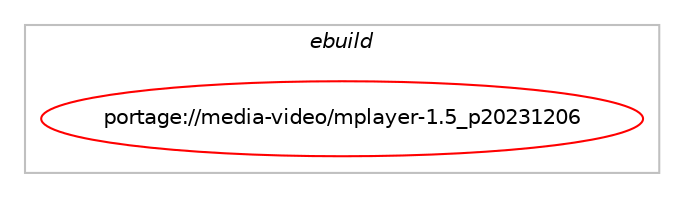 digraph prolog {

# *************
# Graph options
# *************

newrank=true;
concentrate=true;
compound=true;
graph [rankdir=LR,fontname=Helvetica,fontsize=10,ranksep=1.5];#, ranksep=2.5, nodesep=0.2];
edge  [arrowhead=vee];
node  [fontname=Helvetica,fontsize=10];

# **********
# The ebuild
# **********

subgraph cluster_leftcol {
color=gray;
label=<<i>ebuild</i>>;
id [label="portage://media-video/mplayer-1.5_p20231206", color=red, width=4, href="../media-video/mplayer-1.5_p20231206.svg"];
}

# ****************
# The dependencies
# ****************

subgraph cluster_midcol {
color=gray;
label=<<i>dependencies</i>>;
subgraph cluster_compile {
fillcolor="#eeeeee";
style=filled;
label=<<i>compile</i>>;
# *** BEGIN UNKNOWN DEPENDENCY TYPE (TODO) ***
# id -> equal(use_conditional_group(positive,X,portage://media-video/mplayer-1.5_p20231206,[package_dependency(portage://media-video/mplayer-1.5_p20231206,install,no,x11-base,xorg-proto,none,[,,],[],[])]))
# *** END UNKNOWN DEPENDENCY TYPE (TODO) ***

# *** BEGIN UNKNOWN DEPENDENCY TYPE (TODO) ***
# id -> equal(use_conditional_group(positive,X,portage://media-video/mplayer-1.5_p20231206,[package_dependency(portage://media-video/mplayer-1.5_p20231206,install,no,x11-libs,libXext,none,[,,],[],[]),package_dependency(portage://media-video/mplayer-1.5_p20231206,install,no,x11-libs,libXxf86vm,none,[,,],[],[])]))
# *** END UNKNOWN DEPENDENCY TYPE (TODO) ***

# *** BEGIN UNKNOWN DEPENDENCY TYPE (TODO) ***
# id -> equal(use_conditional_group(positive,a52,portage://media-video/mplayer-1.5_p20231206,[package_dependency(portage://media-video/mplayer-1.5_p20231206,install,no,media-libs,a52dec,none,[,,],[],[])]))
# *** END UNKNOWN DEPENDENCY TYPE (TODO) ***

# *** BEGIN UNKNOWN DEPENDENCY TYPE (TODO) ***
# id -> equal(use_conditional_group(positive,aalib,portage://media-video/mplayer-1.5_p20231206,[package_dependency(portage://media-video/mplayer-1.5_p20231206,install,no,media-libs,aalib,none,[,,],[],[])]))
# *** END UNKNOWN DEPENDENCY TYPE (TODO) ***

# *** BEGIN UNKNOWN DEPENDENCY TYPE (TODO) ***
# id -> equal(use_conditional_group(positive,alsa,portage://media-video/mplayer-1.5_p20231206,[package_dependency(portage://media-video/mplayer-1.5_p20231206,install,no,media-libs,alsa-lib,none,[,,],[],[])]))
# *** END UNKNOWN DEPENDENCY TYPE (TODO) ***

# *** BEGIN UNKNOWN DEPENDENCY TYPE (TODO) ***
# id -> equal(use_conditional_group(positive,bidi,portage://media-video/mplayer-1.5_p20231206,[package_dependency(portage://media-video/mplayer-1.5_p20231206,install,no,dev-libs,fribidi,none,[,,],[],[])]))
# *** END UNKNOWN DEPENDENCY TYPE (TODO) ***

# *** BEGIN UNKNOWN DEPENDENCY TYPE (TODO) ***
# id -> equal(use_conditional_group(positive,bluray,portage://media-video/mplayer-1.5_p20231206,[package_dependency(portage://media-video/mplayer-1.5_p20231206,install,no,media-libs,libbluray,greaterequal,[0.2.1,,,0.2.1],any_same_slot,[])]))
# *** END UNKNOWN DEPENDENCY TYPE (TODO) ***

# *** BEGIN UNKNOWN DEPENDENCY TYPE (TODO) ***
# id -> equal(use_conditional_group(positive,bs2b,portage://media-video/mplayer-1.5_p20231206,[package_dependency(portage://media-video/mplayer-1.5_p20231206,install,no,media-libs,libbs2b,none,[,,],[],[])]))
# *** END UNKNOWN DEPENDENCY TYPE (TODO) ***

# *** BEGIN UNKNOWN DEPENDENCY TYPE (TODO) ***
# id -> equal(use_conditional_group(positive,cdio,portage://media-video/mplayer-1.5_p20231206,[package_dependency(portage://media-video/mplayer-1.5_p20231206,install,no,dev-libs,libcdio,none,[,,],any_same_slot,[]),package_dependency(portage://media-video/mplayer-1.5_p20231206,install,no,dev-libs,libcdio-paranoia,none,[,,],[],[])]))
# *** END UNKNOWN DEPENDENCY TYPE (TODO) ***

# *** BEGIN UNKNOWN DEPENDENCY TYPE (TODO) ***
# id -> equal(use_conditional_group(positive,cdparanoia,portage://media-video/mplayer-1.5_p20231206,[use_conditional_group(negative,cdio,portage://media-video/mplayer-1.5_p20231206,[package_dependency(portage://media-video/mplayer-1.5_p20231206,install,no,media-sound,cdparanoia,none,[,,],[],[])])]))
# *** END UNKNOWN DEPENDENCY TYPE (TODO) ***

# *** BEGIN UNKNOWN DEPENDENCY TYPE (TODO) ***
# id -> equal(use_conditional_group(positive,dga,portage://media-video/mplayer-1.5_p20231206,[package_dependency(portage://media-video/mplayer-1.5_p20231206,install,no,x11-base,xorg-proto,none,[,,],[],[])]))
# *** END UNKNOWN DEPENDENCY TYPE (TODO) ***

# *** BEGIN UNKNOWN DEPENDENCY TYPE (TODO) ***
# id -> equal(use_conditional_group(positive,dga,portage://media-video/mplayer-1.5_p20231206,[package_dependency(portage://media-video/mplayer-1.5_p20231206,install,no,x11-libs,libXxf86dga,none,[,,],[],[])]))
# *** END UNKNOWN DEPENDENCY TYPE (TODO) ***

# *** BEGIN UNKNOWN DEPENDENCY TYPE (TODO) ***
# id -> equal(use_conditional_group(positive,dts,portage://media-video/mplayer-1.5_p20231206,[package_dependency(portage://media-video/mplayer-1.5_p20231206,install,no,media-libs,libdca,none,[,,],[],[])]))
# *** END UNKNOWN DEPENDENCY TYPE (TODO) ***

# *** BEGIN UNKNOWN DEPENDENCY TYPE (TODO) ***
# id -> equal(use_conditional_group(positive,dv,portage://media-video/mplayer-1.5_p20231206,[package_dependency(portage://media-video/mplayer-1.5_p20231206,install,no,media-libs,libdv,none,[,,],[],[])]))
# *** END UNKNOWN DEPENDENCY TYPE (TODO) ***

# *** BEGIN UNKNOWN DEPENDENCY TYPE (TODO) ***
# id -> equal(use_conditional_group(positive,dvb,portage://media-video/mplayer-1.5_p20231206,[package_dependency(portage://media-video/mplayer-1.5_p20231206,install,no,sys-kernel,linux-headers,none,[,,],[],[])]))
# *** END UNKNOWN DEPENDENCY TYPE (TODO) ***

# *** BEGIN UNKNOWN DEPENDENCY TYPE (TODO) ***
# id -> equal(use_conditional_group(positive,dvd,portage://media-video/mplayer-1.5_p20231206,[package_dependency(portage://media-video/mplayer-1.5_p20231206,install,no,media-libs,libdvdread,greaterequal,[4.1.3,,,4.1.3],any_same_slot,[])]))
# *** END UNKNOWN DEPENDENCY TYPE (TODO) ***

# *** BEGIN UNKNOWN DEPENDENCY TYPE (TODO) ***
# id -> equal(use_conditional_group(positive,dvdnav,portage://media-video/mplayer-1.5_p20231206,[package_dependency(portage://media-video/mplayer-1.5_p20231206,install,no,media-libs,libdvdnav,greaterequal,[4.1.3,,,4.1.3],any_same_slot,[])]))
# *** END UNKNOWN DEPENDENCY TYPE (TODO) ***

# *** BEGIN UNKNOWN DEPENDENCY TYPE (TODO) ***
# id -> equal(use_conditional_group(positive,enca,portage://media-video/mplayer-1.5_p20231206,[package_dependency(portage://media-video/mplayer-1.5_p20231206,install,no,app-i18n,enca,none,[,,],[],[])]))
# *** END UNKNOWN DEPENDENCY TYPE (TODO) ***

# *** BEGIN UNKNOWN DEPENDENCY TYPE (TODO) ***
# id -> equal(use_conditional_group(positive,encode,portage://media-video/mplayer-1.5_p20231206,[use_conditional_group(negative,twolame,portage://media-video/mplayer-1.5_p20231206,[use_conditional_group(positive,toolame,portage://media-video/mplayer-1.5_p20231206,[package_dependency(portage://media-video/mplayer-1.5_p20231206,install,no,media-sound,toolame,none,[,,],[],[])])]),use_conditional_group(positive,twolame,portage://media-video/mplayer-1.5_p20231206,[package_dependency(portage://media-video/mplayer-1.5_p20231206,install,no,media-sound,twolame,none,[,,],[],[])]),use_conditional_group(positive,faac,portage://media-video/mplayer-1.5_p20231206,[package_dependency(portage://media-video/mplayer-1.5_p20231206,install,no,media-libs,faac,none,[,,],[],[])]),use_conditional_group(positive,mp3,portage://media-video/mplayer-1.5_p20231206,[package_dependency(portage://media-video/mplayer-1.5_p20231206,install,no,media-sound,lame,none,[,,],[],[])]),use_conditional_group(positive,x264,portage://media-video/mplayer-1.5_p20231206,[package_dependency(portage://media-video/mplayer-1.5_p20231206,install,no,media-libs,x264,greaterequal,[0.0.20100423,,,0.0.20100423],any_same_slot,[])]),use_conditional_group(positive,xvid,portage://media-video/mplayer-1.5_p20231206,[package_dependency(portage://media-video/mplayer-1.5_p20231206,install,no,media-libs,xvid,none,[,,],[],[])])]))
# *** END UNKNOWN DEPENDENCY TYPE (TODO) ***

# *** BEGIN UNKNOWN DEPENDENCY TYPE (TODO) ***
# id -> equal(use_conditional_group(positive,faad,portage://media-video/mplayer-1.5_p20231206,[package_dependency(portage://media-video/mplayer-1.5_p20231206,install,no,media-libs,faad2,none,[,,],[],[])]))
# *** END UNKNOWN DEPENDENCY TYPE (TODO) ***

# *** BEGIN UNKNOWN DEPENDENCY TYPE (TODO) ***
# id -> equal(use_conditional_group(positive,ggi,portage://media-video/mplayer-1.5_p20231206,[package_dependency(portage://media-video/mplayer-1.5_p20231206,install,no,media-libs,libggi,none,[,,],[],[]),package_dependency(portage://media-video/mplayer-1.5_p20231206,install,no,media-libs,libggiwmh,none,[,,],[],[])]))
# *** END UNKNOWN DEPENDENCY TYPE (TODO) ***

# *** BEGIN UNKNOWN DEPENDENCY TYPE (TODO) ***
# id -> equal(use_conditional_group(positive,gsm,portage://media-video/mplayer-1.5_p20231206,[package_dependency(portage://media-video/mplayer-1.5_p20231206,install,no,media-sound,gsm,none,[,,],[],[])]))
# *** END UNKNOWN DEPENDENCY TYPE (TODO) ***

# *** BEGIN UNKNOWN DEPENDENCY TYPE (TODO) ***
# id -> equal(use_conditional_group(positive,iconv,portage://media-video/mplayer-1.5_p20231206,[package_dependency(portage://media-video/mplayer-1.5_p20231206,install,no,virtual,libiconv,none,[,,],[],[])]))
# *** END UNKNOWN DEPENDENCY TYPE (TODO) ***

# *** BEGIN UNKNOWN DEPENDENCY TYPE (TODO) ***
# id -> equal(use_conditional_group(positive,jack,portage://media-video/mplayer-1.5_p20231206,[package_dependency(portage://media-video/mplayer-1.5_p20231206,install,no,virtual,jack,none,[,,],[],[])]))
# *** END UNKNOWN DEPENDENCY TYPE (TODO) ***

# *** BEGIN UNKNOWN DEPENDENCY TYPE (TODO) ***
# id -> equal(use_conditional_group(positive,jpeg,portage://media-video/mplayer-1.5_p20231206,[package_dependency(portage://media-video/mplayer-1.5_p20231206,install,no,media-libs,libjpeg-turbo,none,[,,],any_same_slot,[])]))
# *** END UNKNOWN DEPENDENCY TYPE (TODO) ***

# *** BEGIN UNKNOWN DEPENDENCY TYPE (TODO) ***
# id -> equal(use_conditional_group(positive,ladspa,portage://media-video/mplayer-1.5_p20231206,[package_dependency(portage://media-video/mplayer-1.5_p20231206,install,no,media-libs,ladspa-sdk,none,[,,],[],[])]))
# *** END UNKNOWN DEPENDENCY TYPE (TODO) ***

# *** BEGIN UNKNOWN DEPENDENCY TYPE (TODO) ***
# id -> equal(use_conditional_group(positive,libass,portage://media-video/mplayer-1.5_p20231206,[package_dependency(portage://media-video/mplayer-1.5_p20231206,install,no,media-libs,libass,greaterequal,[0.9.10,,,0.9.10],any_same_slot,[])]))
# *** END UNKNOWN DEPENDENCY TYPE (TODO) ***

# *** BEGIN UNKNOWN DEPENDENCY TYPE (TODO) ***
# id -> equal(use_conditional_group(positive,libcaca,portage://media-video/mplayer-1.5_p20231206,[package_dependency(portage://media-video/mplayer-1.5_p20231206,install,no,media-libs,libcaca,none,[,,],[],[])]))
# *** END UNKNOWN DEPENDENCY TYPE (TODO) ***

# *** BEGIN UNKNOWN DEPENDENCY TYPE (TODO) ***
# id -> equal(use_conditional_group(positive,libmpeg2,portage://media-video/mplayer-1.5_p20231206,[package_dependency(portage://media-video/mplayer-1.5_p20231206,install,no,media-libs,libmpeg2,none,[,,],[],[])]))
# *** END UNKNOWN DEPENDENCY TYPE (TODO) ***

# *** BEGIN UNKNOWN DEPENDENCY TYPE (TODO) ***
# id -> equal(use_conditional_group(positive,lirc,portage://media-video/mplayer-1.5_p20231206,[package_dependency(portage://media-video/mplayer-1.5_p20231206,install,no,app-misc,lirc,none,[,,],[],[])]))
# *** END UNKNOWN DEPENDENCY TYPE (TODO) ***

# *** BEGIN UNKNOWN DEPENDENCY TYPE (TODO) ***
# id -> equal(use_conditional_group(positive,live,portage://media-video/mplayer-1.5_p20231206,[package_dependency(portage://media-video/mplayer-1.5_p20231206,install,no,media-plugins,live,none,[,,],[],[])]))
# *** END UNKNOWN DEPENDENCY TYPE (TODO) ***

# *** BEGIN UNKNOWN DEPENDENCY TYPE (TODO) ***
# id -> equal(use_conditional_group(positive,lzo,portage://media-video/mplayer-1.5_p20231206,[package_dependency(portage://media-video/mplayer-1.5_p20231206,install,no,dev-libs,lzo,greaterequal,[2,,,2],[],[])]))
# *** END UNKNOWN DEPENDENCY TYPE (TODO) ***

# *** BEGIN UNKNOWN DEPENDENCY TYPE (TODO) ***
# id -> equal(use_conditional_group(positive,mad,portage://media-video/mplayer-1.5_p20231206,[package_dependency(portage://media-video/mplayer-1.5_p20231206,install,no,media-libs,libmad,none,[,,],[],[])]))
# *** END UNKNOWN DEPENDENCY TYPE (TODO) ***

# *** BEGIN UNKNOWN DEPENDENCY TYPE (TODO) ***
# id -> equal(use_conditional_group(positive,mng,portage://media-video/mplayer-1.5_p20231206,[package_dependency(portage://media-video/mplayer-1.5_p20231206,install,no,media-libs,libmng,none,[,,],any_same_slot,[])]))
# *** END UNKNOWN DEPENDENCY TYPE (TODO) ***

# *** BEGIN UNKNOWN DEPENDENCY TYPE (TODO) ***
# id -> equal(use_conditional_group(positive,mp3,portage://media-video/mplayer-1.5_p20231206,[package_dependency(portage://media-video/mplayer-1.5_p20231206,install,no,media-sound,mpg123,none,[,,],[],[])]))
# *** END UNKNOWN DEPENDENCY TYPE (TODO) ***

# *** BEGIN UNKNOWN DEPENDENCY TYPE (TODO) ***
# id -> equal(use_conditional_group(positive,nas,portage://media-video/mplayer-1.5_p20231206,[package_dependency(portage://media-video/mplayer-1.5_p20231206,install,no,media-libs,nas,none,[,,],[],[])]))
# *** END UNKNOWN DEPENDENCY TYPE (TODO) ***

# *** BEGIN UNKNOWN DEPENDENCY TYPE (TODO) ***
# id -> equal(use_conditional_group(positive,openal,portage://media-video/mplayer-1.5_p20231206,[package_dependency(portage://media-video/mplayer-1.5_p20231206,install,no,media-libs,openal,none,[,,],[],[])]))
# *** END UNKNOWN DEPENDENCY TYPE (TODO) ***

# *** BEGIN UNKNOWN DEPENDENCY TYPE (TODO) ***
# id -> equal(use_conditional_group(positive,opengl,portage://media-video/mplayer-1.5_p20231206,[package_dependency(portage://media-video/mplayer-1.5_p20231206,install,no,virtual,opengl,none,[,,],[],[])]))
# *** END UNKNOWN DEPENDENCY TYPE (TODO) ***

# *** BEGIN UNKNOWN DEPENDENCY TYPE (TODO) ***
# id -> equal(use_conditional_group(positive,png,portage://media-video/mplayer-1.5_p20231206,[package_dependency(portage://media-video/mplayer-1.5_p20231206,install,no,media-libs,libpng,none,[,,],any_same_slot,[])]))
# *** END UNKNOWN DEPENDENCY TYPE (TODO) ***

# *** BEGIN UNKNOWN DEPENDENCY TYPE (TODO) ***
# id -> equal(use_conditional_group(positive,pnm,portage://media-video/mplayer-1.5_p20231206,[package_dependency(portage://media-video/mplayer-1.5_p20231206,install,no,media-libs,netpbm,none,[,,],[],[])]))
# *** END UNKNOWN DEPENDENCY TYPE (TODO) ***

# *** BEGIN UNKNOWN DEPENDENCY TYPE (TODO) ***
# id -> equal(use_conditional_group(positive,pulseaudio,portage://media-video/mplayer-1.5_p20231206,[package_dependency(portage://media-video/mplayer-1.5_p20231206,install,no,media-sound,pulseaudio,none,[,,],[],[])]))
# *** END UNKNOWN DEPENDENCY TYPE (TODO) ***

# *** BEGIN UNKNOWN DEPENDENCY TYPE (TODO) ***
# id -> equal(use_conditional_group(positive,rar,portage://media-video/mplayer-1.5_p20231206,[any_of_group([package_dependency(portage://media-video/mplayer-1.5_p20231206,install,no,app-arch,unrar,none,[,,],[],[]),package_dependency(portage://media-video/mplayer-1.5_p20231206,install,no,app-arch,rar,none,[,,],[],[])])]))
# *** END UNKNOWN DEPENDENCY TYPE (TODO) ***

# *** BEGIN UNKNOWN DEPENDENCY TYPE (TODO) ***
# id -> equal(use_conditional_group(positive,rtmp,portage://media-video/mplayer-1.5_p20231206,[package_dependency(portage://media-video/mplayer-1.5_p20231206,install,no,media-video,rtmpdump,none,[,,],[],[])]))
# *** END UNKNOWN DEPENDENCY TYPE (TODO) ***

# *** BEGIN UNKNOWN DEPENDENCY TYPE (TODO) ***
# id -> equal(use_conditional_group(positive,samba,portage://media-video/mplayer-1.5_p20231206,[package_dependency(portage://media-video/mplayer-1.5_p20231206,install,no,net-fs,samba,none,[,,],[],[])]))
# *** END UNKNOWN DEPENDENCY TYPE (TODO) ***

# *** BEGIN UNKNOWN DEPENDENCY TYPE (TODO) ***
# id -> equal(use_conditional_group(positive,sdl,portage://media-video/mplayer-1.5_p20231206,[package_dependency(portage://media-video/mplayer-1.5_p20231206,install,no,media-libs,libsdl,none,[,,],[],[])]))
# *** END UNKNOWN DEPENDENCY TYPE (TODO) ***

# *** BEGIN UNKNOWN DEPENDENCY TYPE (TODO) ***
# id -> equal(use_conditional_group(positive,speex,portage://media-video/mplayer-1.5_p20231206,[package_dependency(portage://media-video/mplayer-1.5_p20231206,install,no,media-libs,speex,none,[,,],[],[])]))
# *** END UNKNOWN DEPENDENCY TYPE (TODO) ***

# *** BEGIN UNKNOWN DEPENDENCY TYPE (TODO) ***
# id -> equal(use_conditional_group(positive,theora,portage://media-video/mplayer-1.5_p20231206,[package_dependency(portage://media-video/mplayer-1.5_p20231206,install,no,media-libs,libtheora,none,[,,],[],[use(optenable(encode),none)])]))
# *** END UNKNOWN DEPENDENCY TYPE (TODO) ***

# *** BEGIN UNKNOWN DEPENDENCY TYPE (TODO) ***
# id -> equal(use_conditional_group(positive,tremor,portage://media-video/mplayer-1.5_p20231206,[package_dependency(portage://media-video/mplayer-1.5_p20231206,install,no,media-libs,tremor,none,[,,],[],[])]))
# *** END UNKNOWN DEPENDENCY TYPE (TODO) ***

# *** BEGIN UNKNOWN DEPENDENCY TYPE (TODO) ***
# id -> equal(use_conditional_group(positive,truetype,portage://media-video/mplayer-1.5_p20231206,[package_dependency(portage://media-video/mplayer-1.5_p20231206,install,no,media-libs,fontconfig,none,[,,],[],[]),package_dependency(portage://media-video/mplayer-1.5_p20231206,install,no,media-libs,freetype,greaterequal,[2.2.1,,,2.2.1],[slot(2)],[]),package_dependency(portage://media-video/mplayer-1.5_p20231206,install,no,virtual,ttf-fonts,none,[,,],[],[])]))
# *** END UNKNOWN DEPENDENCY TYPE (TODO) ***

# *** BEGIN UNKNOWN DEPENDENCY TYPE (TODO) ***
# id -> equal(use_conditional_group(positive,vdpau,portage://media-video/mplayer-1.5_p20231206,[package_dependency(portage://media-video/mplayer-1.5_p20231206,install,no,x11-libs,libvdpau,none,[,,],[],[])]))
# *** END UNKNOWN DEPENDENCY TYPE (TODO) ***

# *** BEGIN UNKNOWN DEPENDENCY TYPE (TODO) ***
# id -> equal(use_conditional_group(positive,vorbis,portage://media-video/mplayer-1.5_p20231206,[use_conditional_group(negative,tremor,portage://media-video/mplayer-1.5_p20231206,[package_dependency(portage://media-video/mplayer-1.5_p20231206,install,no,media-libs,libvorbis,none,[,,],[],[])])]))
# *** END UNKNOWN DEPENDENCY TYPE (TODO) ***

# *** BEGIN UNKNOWN DEPENDENCY TYPE (TODO) ***
# id -> equal(use_conditional_group(positive,xinerama,portage://media-video/mplayer-1.5_p20231206,[package_dependency(portage://media-video/mplayer-1.5_p20231206,install,no,x11-base,xorg-proto,none,[,,],[],[])]))
# *** END UNKNOWN DEPENDENCY TYPE (TODO) ***

# *** BEGIN UNKNOWN DEPENDENCY TYPE (TODO) ***
# id -> equal(use_conditional_group(positive,xinerama,portage://media-video/mplayer-1.5_p20231206,[package_dependency(portage://media-video/mplayer-1.5_p20231206,install,no,x11-libs,libXinerama,none,[,,],[],[])]))
# *** END UNKNOWN DEPENDENCY TYPE (TODO) ***

# *** BEGIN UNKNOWN DEPENDENCY TYPE (TODO) ***
# id -> equal(use_conditional_group(positive,xscreensaver,portage://media-video/mplayer-1.5_p20231206,[package_dependency(portage://media-video/mplayer-1.5_p20231206,install,no,x11-base,xorg-proto,none,[,,],[],[])]))
# *** END UNKNOWN DEPENDENCY TYPE (TODO) ***

# *** BEGIN UNKNOWN DEPENDENCY TYPE (TODO) ***
# id -> equal(use_conditional_group(positive,xscreensaver,portage://media-video/mplayer-1.5_p20231206,[package_dependency(portage://media-video/mplayer-1.5_p20231206,install,no,x11-libs,libXScrnSaver,none,[,,],[],[])]))
# *** END UNKNOWN DEPENDENCY TYPE (TODO) ***

# *** BEGIN UNKNOWN DEPENDENCY TYPE (TODO) ***
# id -> equal(use_conditional_group(positive,xv,portage://media-video/mplayer-1.5_p20231206,[package_dependency(portage://media-video/mplayer-1.5_p20231206,install,no,x11-libs,libXv,none,[,,],[],[])]))
# *** END UNKNOWN DEPENDENCY TYPE (TODO) ***

# *** BEGIN UNKNOWN DEPENDENCY TYPE (TODO) ***
# id -> equal(package_dependency(portage://media-video/mplayer-1.5_p20231206,install,no,app-arch,bzip2,none,[,,],[],[]))
# *** END UNKNOWN DEPENDENCY TYPE (TODO) ***

# *** BEGIN UNKNOWN DEPENDENCY TYPE (TODO) ***
# id -> equal(package_dependency(portage://media-video/mplayer-1.5_p20231206,install,no,media-video,ffmpeg,greaterequal,[4.0,,,4.0],any_same_slot,[use(optenable(vdpau),none)]))
# *** END UNKNOWN DEPENDENCY TYPE (TODO) ***

# *** BEGIN UNKNOWN DEPENDENCY TYPE (TODO) ***
# id -> equal(package_dependency(portage://media-video/mplayer-1.5_p20231206,install,no,sys-libs,ncurses,none,[,,],any_same_slot,[]))
# *** END UNKNOWN DEPENDENCY TYPE (TODO) ***

# *** BEGIN UNKNOWN DEPENDENCY TYPE (TODO) ***
# id -> equal(package_dependency(portage://media-video/mplayer-1.5_p20231206,install,no,sys-libs,zlib,none,[,,],[],[]))
# *** END UNKNOWN DEPENDENCY TYPE (TODO) ***

}
subgraph cluster_compileandrun {
fillcolor="#eeeeee";
style=filled;
label=<<i>compile and run</i>>;
}
subgraph cluster_run {
fillcolor="#eeeeee";
style=filled;
label=<<i>run</i>>;
# *** BEGIN UNKNOWN DEPENDENCY TYPE (TODO) ***
# id -> equal(use_conditional_group(positive,X,portage://media-video/mplayer-1.5_p20231206,[package_dependency(portage://media-video/mplayer-1.5_p20231206,run,no,x11-libs,libXext,none,[,,],[],[]),package_dependency(portage://media-video/mplayer-1.5_p20231206,run,no,x11-libs,libXxf86vm,none,[,,],[],[])]))
# *** END UNKNOWN DEPENDENCY TYPE (TODO) ***

# *** BEGIN UNKNOWN DEPENDENCY TYPE (TODO) ***
# id -> equal(use_conditional_group(positive,a52,portage://media-video/mplayer-1.5_p20231206,[package_dependency(portage://media-video/mplayer-1.5_p20231206,run,no,media-libs,a52dec,none,[,,],[],[])]))
# *** END UNKNOWN DEPENDENCY TYPE (TODO) ***

# *** BEGIN UNKNOWN DEPENDENCY TYPE (TODO) ***
# id -> equal(use_conditional_group(positive,aalib,portage://media-video/mplayer-1.5_p20231206,[package_dependency(portage://media-video/mplayer-1.5_p20231206,run,no,media-libs,aalib,none,[,,],[],[])]))
# *** END UNKNOWN DEPENDENCY TYPE (TODO) ***

# *** BEGIN UNKNOWN DEPENDENCY TYPE (TODO) ***
# id -> equal(use_conditional_group(positive,alsa,portage://media-video/mplayer-1.5_p20231206,[package_dependency(portage://media-video/mplayer-1.5_p20231206,run,no,media-libs,alsa-lib,none,[,,],[],[])]))
# *** END UNKNOWN DEPENDENCY TYPE (TODO) ***

# *** BEGIN UNKNOWN DEPENDENCY TYPE (TODO) ***
# id -> equal(use_conditional_group(positive,bidi,portage://media-video/mplayer-1.5_p20231206,[package_dependency(portage://media-video/mplayer-1.5_p20231206,run,no,dev-libs,fribidi,none,[,,],[],[])]))
# *** END UNKNOWN DEPENDENCY TYPE (TODO) ***

# *** BEGIN UNKNOWN DEPENDENCY TYPE (TODO) ***
# id -> equal(use_conditional_group(positive,bluray,portage://media-video/mplayer-1.5_p20231206,[package_dependency(portage://media-video/mplayer-1.5_p20231206,run,no,media-libs,libbluray,greaterequal,[0.2.1,,,0.2.1],any_same_slot,[])]))
# *** END UNKNOWN DEPENDENCY TYPE (TODO) ***

# *** BEGIN UNKNOWN DEPENDENCY TYPE (TODO) ***
# id -> equal(use_conditional_group(positive,bs2b,portage://media-video/mplayer-1.5_p20231206,[package_dependency(portage://media-video/mplayer-1.5_p20231206,run,no,media-libs,libbs2b,none,[,,],[],[])]))
# *** END UNKNOWN DEPENDENCY TYPE (TODO) ***

# *** BEGIN UNKNOWN DEPENDENCY TYPE (TODO) ***
# id -> equal(use_conditional_group(positive,cdio,portage://media-video/mplayer-1.5_p20231206,[package_dependency(portage://media-video/mplayer-1.5_p20231206,run,no,dev-libs,libcdio,none,[,,],any_same_slot,[]),package_dependency(portage://media-video/mplayer-1.5_p20231206,run,no,dev-libs,libcdio-paranoia,none,[,,],[],[])]))
# *** END UNKNOWN DEPENDENCY TYPE (TODO) ***

# *** BEGIN UNKNOWN DEPENDENCY TYPE (TODO) ***
# id -> equal(use_conditional_group(positive,cdparanoia,portage://media-video/mplayer-1.5_p20231206,[use_conditional_group(negative,cdio,portage://media-video/mplayer-1.5_p20231206,[package_dependency(portage://media-video/mplayer-1.5_p20231206,run,no,media-sound,cdparanoia,none,[,,],[],[])])]))
# *** END UNKNOWN DEPENDENCY TYPE (TODO) ***

# *** BEGIN UNKNOWN DEPENDENCY TYPE (TODO) ***
# id -> equal(use_conditional_group(positive,dga,portage://media-video/mplayer-1.5_p20231206,[package_dependency(portage://media-video/mplayer-1.5_p20231206,run,no,x11-libs,libXxf86dga,none,[,,],[],[])]))
# *** END UNKNOWN DEPENDENCY TYPE (TODO) ***

# *** BEGIN UNKNOWN DEPENDENCY TYPE (TODO) ***
# id -> equal(use_conditional_group(positive,dts,portage://media-video/mplayer-1.5_p20231206,[package_dependency(portage://media-video/mplayer-1.5_p20231206,run,no,media-libs,libdca,none,[,,],[],[])]))
# *** END UNKNOWN DEPENDENCY TYPE (TODO) ***

# *** BEGIN UNKNOWN DEPENDENCY TYPE (TODO) ***
# id -> equal(use_conditional_group(positive,dv,portage://media-video/mplayer-1.5_p20231206,[package_dependency(portage://media-video/mplayer-1.5_p20231206,run,no,media-libs,libdv,none,[,,],[],[])]))
# *** END UNKNOWN DEPENDENCY TYPE (TODO) ***

# *** BEGIN UNKNOWN DEPENDENCY TYPE (TODO) ***
# id -> equal(use_conditional_group(positive,dvd,portage://media-video/mplayer-1.5_p20231206,[package_dependency(portage://media-video/mplayer-1.5_p20231206,run,no,media-libs,libdvdread,greaterequal,[4.1.3,,,4.1.3],any_same_slot,[])]))
# *** END UNKNOWN DEPENDENCY TYPE (TODO) ***

# *** BEGIN UNKNOWN DEPENDENCY TYPE (TODO) ***
# id -> equal(use_conditional_group(positive,dvdnav,portage://media-video/mplayer-1.5_p20231206,[package_dependency(portage://media-video/mplayer-1.5_p20231206,run,no,media-libs,libdvdnav,greaterequal,[4.1.3,,,4.1.3],any_same_slot,[])]))
# *** END UNKNOWN DEPENDENCY TYPE (TODO) ***

# *** BEGIN UNKNOWN DEPENDENCY TYPE (TODO) ***
# id -> equal(use_conditional_group(positive,enca,portage://media-video/mplayer-1.5_p20231206,[package_dependency(portage://media-video/mplayer-1.5_p20231206,run,no,app-i18n,enca,none,[,,],[],[])]))
# *** END UNKNOWN DEPENDENCY TYPE (TODO) ***

# *** BEGIN UNKNOWN DEPENDENCY TYPE (TODO) ***
# id -> equal(use_conditional_group(positive,encode,portage://media-video/mplayer-1.5_p20231206,[use_conditional_group(negative,twolame,portage://media-video/mplayer-1.5_p20231206,[use_conditional_group(positive,toolame,portage://media-video/mplayer-1.5_p20231206,[package_dependency(portage://media-video/mplayer-1.5_p20231206,run,no,media-sound,toolame,none,[,,],[],[])])]),use_conditional_group(positive,twolame,portage://media-video/mplayer-1.5_p20231206,[package_dependency(portage://media-video/mplayer-1.5_p20231206,run,no,media-sound,twolame,none,[,,],[],[])]),use_conditional_group(positive,faac,portage://media-video/mplayer-1.5_p20231206,[package_dependency(portage://media-video/mplayer-1.5_p20231206,run,no,media-libs,faac,none,[,,],[],[])]),use_conditional_group(positive,mp3,portage://media-video/mplayer-1.5_p20231206,[package_dependency(portage://media-video/mplayer-1.5_p20231206,run,no,media-sound,lame,none,[,,],[],[])]),use_conditional_group(positive,x264,portage://media-video/mplayer-1.5_p20231206,[package_dependency(portage://media-video/mplayer-1.5_p20231206,run,no,media-libs,x264,greaterequal,[0.0.20100423,,,0.0.20100423],any_same_slot,[])]),use_conditional_group(positive,xvid,portage://media-video/mplayer-1.5_p20231206,[package_dependency(portage://media-video/mplayer-1.5_p20231206,run,no,media-libs,xvid,none,[,,],[],[])])]))
# *** END UNKNOWN DEPENDENCY TYPE (TODO) ***

# *** BEGIN UNKNOWN DEPENDENCY TYPE (TODO) ***
# id -> equal(use_conditional_group(positive,faad,portage://media-video/mplayer-1.5_p20231206,[package_dependency(portage://media-video/mplayer-1.5_p20231206,run,no,media-libs,faad2,none,[,,],[],[])]))
# *** END UNKNOWN DEPENDENCY TYPE (TODO) ***

# *** BEGIN UNKNOWN DEPENDENCY TYPE (TODO) ***
# id -> equal(use_conditional_group(positive,ggi,portage://media-video/mplayer-1.5_p20231206,[package_dependency(portage://media-video/mplayer-1.5_p20231206,run,no,media-libs,libggi,none,[,,],[],[]),package_dependency(portage://media-video/mplayer-1.5_p20231206,run,no,media-libs,libggiwmh,none,[,,],[],[])]))
# *** END UNKNOWN DEPENDENCY TYPE (TODO) ***

# *** BEGIN UNKNOWN DEPENDENCY TYPE (TODO) ***
# id -> equal(use_conditional_group(positive,gsm,portage://media-video/mplayer-1.5_p20231206,[package_dependency(portage://media-video/mplayer-1.5_p20231206,run,no,media-sound,gsm,none,[,,],[],[])]))
# *** END UNKNOWN DEPENDENCY TYPE (TODO) ***

# *** BEGIN UNKNOWN DEPENDENCY TYPE (TODO) ***
# id -> equal(use_conditional_group(positive,iconv,portage://media-video/mplayer-1.5_p20231206,[package_dependency(portage://media-video/mplayer-1.5_p20231206,run,no,virtual,libiconv,none,[,,],[],[])]))
# *** END UNKNOWN DEPENDENCY TYPE (TODO) ***

# *** BEGIN UNKNOWN DEPENDENCY TYPE (TODO) ***
# id -> equal(use_conditional_group(positive,jack,portage://media-video/mplayer-1.5_p20231206,[package_dependency(portage://media-video/mplayer-1.5_p20231206,run,no,virtual,jack,none,[,,],[],[])]))
# *** END UNKNOWN DEPENDENCY TYPE (TODO) ***

# *** BEGIN UNKNOWN DEPENDENCY TYPE (TODO) ***
# id -> equal(use_conditional_group(positive,jpeg,portage://media-video/mplayer-1.5_p20231206,[package_dependency(portage://media-video/mplayer-1.5_p20231206,run,no,media-libs,libjpeg-turbo,none,[,,],any_same_slot,[])]))
# *** END UNKNOWN DEPENDENCY TYPE (TODO) ***

# *** BEGIN UNKNOWN DEPENDENCY TYPE (TODO) ***
# id -> equal(use_conditional_group(positive,ladspa,portage://media-video/mplayer-1.5_p20231206,[package_dependency(portage://media-video/mplayer-1.5_p20231206,run,no,media-libs,ladspa-sdk,none,[,,],[],[])]))
# *** END UNKNOWN DEPENDENCY TYPE (TODO) ***

# *** BEGIN UNKNOWN DEPENDENCY TYPE (TODO) ***
# id -> equal(use_conditional_group(positive,libass,portage://media-video/mplayer-1.5_p20231206,[package_dependency(portage://media-video/mplayer-1.5_p20231206,run,no,media-libs,libass,greaterequal,[0.9.10,,,0.9.10],any_same_slot,[])]))
# *** END UNKNOWN DEPENDENCY TYPE (TODO) ***

# *** BEGIN UNKNOWN DEPENDENCY TYPE (TODO) ***
# id -> equal(use_conditional_group(positive,libcaca,portage://media-video/mplayer-1.5_p20231206,[package_dependency(portage://media-video/mplayer-1.5_p20231206,run,no,media-libs,libcaca,none,[,,],[],[])]))
# *** END UNKNOWN DEPENDENCY TYPE (TODO) ***

# *** BEGIN UNKNOWN DEPENDENCY TYPE (TODO) ***
# id -> equal(use_conditional_group(positive,libmpeg2,portage://media-video/mplayer-1.5_p20231206,[package_dependency(portage://media-video/mplayer-1.5_p20231206,run,no,media-libs,libmpeg2,none,[,,],[],[])]))
# *** END UNKNOWN DEPENDENCY TYPE (TODO) ***

# *** BEGIN UNKNOWN DEPENDENCY TYPE (TODO) ***
# id -> equal(use_conditional_group(positive,lirc,portage://media-video/mplayer-1.5_p20231206,[package_dependency(portage://media-video/mplayer-1.5_p20231206,run,no,app-misc,lirc,none,[,,],[],[])]))
# *** END UNKNOWN DEPENDENCY TYPE (TODO) ***

# *** BEGIN UNKNOWN DEPENDENCY TYPE (TODO) ***
# id -> equal(use_conditional_group(positive,live,portage://media-video/mplayer-1.5_p20231206,[package_dependency(portage://media-video/mplayer-1.5_p20231206,run,no,media-plugins,live,none,[,,],[],[])]))
# *** END UNKNOWN DEPENDENCY TYPE (TODO) ***

# *** BEGIN UNKNOWN DEPENDENCY TYPE (TODO) ***
# id -> equal(use_conditional_group(positive,lzo,portage://media-video/mplayer-1.5_p20231206,[package_dependency(portage://media-video/mplayer-1.5_p20231206,run,no,dev-libs,lzo,greaterequal,[2,,,2],[],[])]))
# *** END UNKNOWN DEPENDENCY TYPE (TODO) ***

# *** BEGIN UNKNOWN DEPENDENCY TYPE (TODO) ***
# id -> equal(use_conditional_group(positive,mad,portage://media-video/mplayer-1.5_p20231206,[package_dependency(portage://media-video/mplayer-1.5_p20231206,run,no,media-libs,libmad,none,[,,],[],[])]))
# *** END UNKNOWN DEPENDENCY TYPE (TODO) ***

# *** BEGIN UNKNOWN DEPENDENCY TYPE (TODO) ***
# id -> equal(use_conditional_group(positive,mng,portage://media-video/mplayer-1.5_p20231206,[package_dependency(portage://media-video/mplayer-1.5_p20231206,run,no,media-libs,libmng,none,[,,],any_same_slot,[])]))
# *** END UNKNOWN DEPENDENCY TYPE (TODO) ***

# *** BEGIN UNKNOWN DEPENDENCY TYPE (TODO) ***
# id -> equal(use_conditional_group(positive,mp3,portage://media-video/mplayer-1.5_p20231206,[package_dependency(portage://media-video/mplayer-1.5_p20231206,run,no,media-sound,mpg123,none,[,,],[],[])]))
# *** END UNKNOWN DEPENDENCY TYPE (TODO) ***

# *** BEGIN UNKNOWN DEPENDENCY TYPE (TODO) ***
# id -> equal(use_conditional_group(positive,nas,portage://media-video/mplayer-1.5_p20231206,[package_dependency(portage://media-video/mplayer-1.5_p20231206,run,no,media-libs,nas,none,[,,],[],[])]))
# *** END UNKNOWN DEPENDENCY TYPE (TODO) ***

# *** BEGIN UNKNOWN DEPENDENCY TYPE (TODO) ***
# id -> equal(use_conditional_group(positive,openal,portage://media-video/mplayer-1.5_p20231206,[package_dependency(portage://media-video/mplayer-1.5_p20231206,run,no,media-libs,openal,none,[,,],[],[])]))
# *** END UNKNOWN DEPENDENCY TYPE (TODO) ***

# *** BEGIN UNKNOWN DEPENDENCY TYPE (TODO) ***
# id -> equal(use_conditional_group(positive,opengl,portage://media-video/mplayer-1.5_p20231206,[package_dependency(portage://media-video/mplayer-1.5_p20231206,run,no,virtual,opengl,none,[,,],[],[])]))
# *** END UNKNOWN DEPENDENCY TYPE (TODO) ***

# *** BEGIN UNKNOWN DEPENDENCY TYPE (TODO) ***
# id -> equal(use_conditional_group(positive,png,portage://media-video/mplayer-1.5_p20231206,[package_dependency(portage://media-video/mplayer-1.5_p20231206,run,no,media-libs,libpng,none,[,,],any_same_slot,[])]))
# *** END UNKNOWN DEPENDENCY TYPE (TODO) ***

# *** BEGIN UNKNOWN DEPENDENCY TYPE (TODO) ***
# id -> equal(use_conditional_group(positive,pnm,portage://media-video/mplayer-1.5_p20231206,[package_dependency(portage://media-video/mplayer-1.5_p20231206,run,no,media-libs,netpbm,none,[,,],[],[])]))
# *** END UNKNOWN DEPENDENCY TYPE (TODO) ***

# *** BEGIN UNKNOWN DEPENDENCY TYPE (TODO) ***
# id -> equal(use_conditional_group(positive,pulseaudio,portage://media-video/mplayer-1.5_p20231206,[package_dependency(portage://media-video/mplayer-1.5_p20231206,run,no,media-sound,pulseaudio,none,[,,],[],[])]))
# *** END UNKNOWN DEPENDENCY TYPE (TODO) ***

# *** BEGIN UNKNOWN DEPENDENCY TYPE (TODO) ***
# id -> equal(use_conditional_group(positive,rar,portage://media-video/mplayer-1.5_p20231206,[any_of_group([package_dependency(portage://media-video/mplayer-1.5_p20231206,run,no,app-arch,unrar,none,[,,],[],[]),package_dependency(portage://media-video/mplayer-1.5_p20231206,run,no,app-arch,rar,none,[,,],[],[])])]))
# *** END UNKNOWN DEPENDENCY TYPE (TODO) ***

# *** BEGIN UNKNOWN DEPENDENCY TYPE (TODO) ***
# id -> equal(use_conditional_group(positive,rtmp,portage://media-video/mplayer-1.5_p20231206,[package_dependency(portage://media-video/mplayer-1.5_p20231206,run,no,media-video,rtmpdump,none,[,,],[],[])]))
# *** END UNKNOWN DEPENDENCY TYPE (TODO) ***

# *** BEGIN UNKNOWN DEPENDENCY TYPE (TODO) ***
# id -> equal(use_conditional_group(positive,samba,portage://media-video/mplayer-1.5_p20231206,[package_dependency(portage://media-video/mplayer-1.5_p20231206,run,no,net-fs,samba,none,[,,],[],[])]))
# *** END UNKNOWN DEPENDENCY TYPE (TODO) ***

# *** BEGIN UNKNOWN DEPENDENCY TYPE (TODO) ***
# id -> equal(use_conditional_group(positive,sdl,portage://media-video/mplayer-1.5_p20231206,[package_dependency(portage://media-video/mplayer-1.5_p20231206,run,no,media-libs,libsdl,none,[,,],[],[])]))
# *** END UNKNOWN DEPENDENCY TYPE (TODO) ***

# *** BEGIN UNKNOWN DEPENDENCY TYPE (TODO) ***
# id -> equal(use_conditional_group(positive,selinux,portage://media-video/mplayer-1.5_p20231206,[package_dependency(portage://media-video/mplayer-1.5_p20231206,run,no,sec-policy,selinux-mplayer,none,[,,],[],[])]))
# *** END UNKNOWN DEPENDENCY TYPE (TODO) ***

# *** BEGIN UNKNOWN DEPENDENCY TYPE (TODO) ***
# id -> equal(use_conditional_group(positive,speex,portage://media-video/mplayer-1.5_p20231206,[package_dependency(portage://media-video/mplayer-1.5_p20231206,run,no,media-libs,speex,none,[,,],[],[])]))
# *** END UNKNOWN DEPENDENCY TYPE (TODO) ***

# *** BEGIN UNKNOWN DEPENDENCY TYPE (TODO) ***
# id -> equal(use_conditional_group(positive,theora,portage://media-video/mplayer-1.5_p20231206,[package_dependency(portage://media-video/mplayer-1.5_p20231206,run,no,media-libs,libtheora,none,[,,],[],[use(optenable(encode),none)])]))
# *** END UNKNOWN DEPENDENCY TYPE (TODO) ***

# *** BEGIN UNKNOWN DEPENDENCY TYPE (TODO) ***
# id -> equal(use_conditional_group(positive,tremor,portage://media-video/mplayer-1.5_p20231206,[package_dependency(portage://media-video/mplayer-1.5_p20231206,run,no,media-libs,tremor,none,[,,],[],[])]))
# *** END UNKNOWN DEPENDENCY TYPE (TODO) ***

# *** BEGIN UNKNOWN DEPENDENCY TYPE (TODO) ***
# id -> equal(use_conditional_group(positive,truetype,portage://media-video/mplayer-1.5_p20231206,[package_dependency(portage://media-video/mplayer-1.5_p20231206,run,no,media-libs,fontconfig,none,[,,],[],[]),package_dependency(portage://media-video/mplayer-1.5_p20231206,run,no,media-libs,freetype,greaterequal,[2.2.1,,,2.2.1],[slot(2)],[]),package_dependency(portage://media-video/mplayer-1.5_p20231206,run,no,virtual,ttf-fonts,none,[,,],[],[])]))
# *** END UNKNOWN DEPENDENCY TYPE (TODO) ***

# *** BEGIN UNKNOWN DEPENDENCY TYPE (TODO) ***
# id -> equal(use_conditional_group(positive,vdpau,portage://media-video/mplayer-1.5_p20231206,[package_dependency(portage://media-video/mplayer-1.5_p20231206,run,no,x11-libs,libvdpau,none,[,,],[],[])]))
# *** END UNKNOWN DEPENDENCY TYPE (TODO) ***

# *** BEGIN UNKNOWN DEPENDENCY TYPE (TODO) ***
# id -> equal(use_conditional_group(positive,vorbis,portage://media-video/mplayer-1.5_p20231206,[use_conditional_group(negative,tremor,portage://media-video/mplayer-1.5_p20231206,[package_dependency(portage://media-video/mplayer-1.5_p20231206,run,no,media-libs,libvorbis,none,[,,],[],[])])]))
# *** END UNKNOWN DEPENDENCY TYPE (TODO) ***

# *** BEGIN UNKNOWN DEPENDENCY TYPE (TODO) ***
# id -> equal(use_conditional_group(positive,xinerama,portage://media-video/mplayer-1.5_p20231206,[package_dependency(portage://media-video/mplayer-1.5_p20231206,run,no,x11-libs,libXinerama,none,[,,],[],[])]))
# *** END UNKNOWN DEPENDENCY TYPE (TODO) ***

# *** BEGIN UNKNOWN DEPENDENCY TYPE (TODO) ***
# id -> equal(use_conditional_group(positive,xscreensaver,portage://media-video/mplayer-1.5_p20231206,[package_dependency(portage://media-video/mplayer-1.5_p20231206,run,no,x11-libs,libXScrnSaver,none,[,,],[],[])]))
# *** END UNKNOWN DEPENDENCY TYPE (TODO) ***

# *** BEGIN UNKNOWN DEPENDENCY TYPE (TODO) ***
# id -> equal(use_conditional_group(positive,xv,portage://media-video/mplayer-1.5_p20231206,[package_dependency(portage://media-video/mplayer-1.5_p20231206,run,no,x11-libs,libXv,none,[,,],[],[])]))
# *** END UNKNOWN DEPENDENCY TYPE (TODO) ***

# *** BEGIN UNKNOWN DEPENDENCY TYPE (TODO) ***
# id -> equal(package_dependency(portage://media-video/mplayer-1.5_p20231206,run,no,app-arch,bzip2,none,[,,],[],[]))
# *** END UNKNOWN DEPENDENCY TYPE (TODO) ***

# *** BEGIN UNKNOWN DEPENDENCY TYPE (TODO) ***
# id -> equal(package_dependency(portage://media-video/mplayer-1.5_p20231206,run,no,media-video,ffmpeg,greaterequal,[4.0,,,4.0],any_same_slot,[use(optenable(vdpau),none)]))
# *** END UNKNOWN DEPENDENCY TYPE (TODO) ***

# *** BEGIN UNKNOWN DEPENDENCY TYPE (TODO) ***
# id -> equal(package_dependency(portage://media-video/mplayer-1.5_p20231206,run,no,sys-libs,ncurses,none,[,,],any_same_slot,[]))
# *** END UNKNOWN DEPENDENCY TYPE (TODO) ***

# *** BEGIN UNKNOWN DEPENDENCY TYPE (TODO) ***
# id -> equal(package_dependency(portage://media-video/mplayer-1.5_p20231206,run,no,sys-libs,zlib,none,[,,],[],[]))
# *** END UNKNOWN DEPENDENCY TYPE (TODO) ***

}
}

# **************
# The candidates
# **************

subgraph cluster_choices {
rank=same;
color=gray;
label=<<i>candidates</i>>;

}

}
